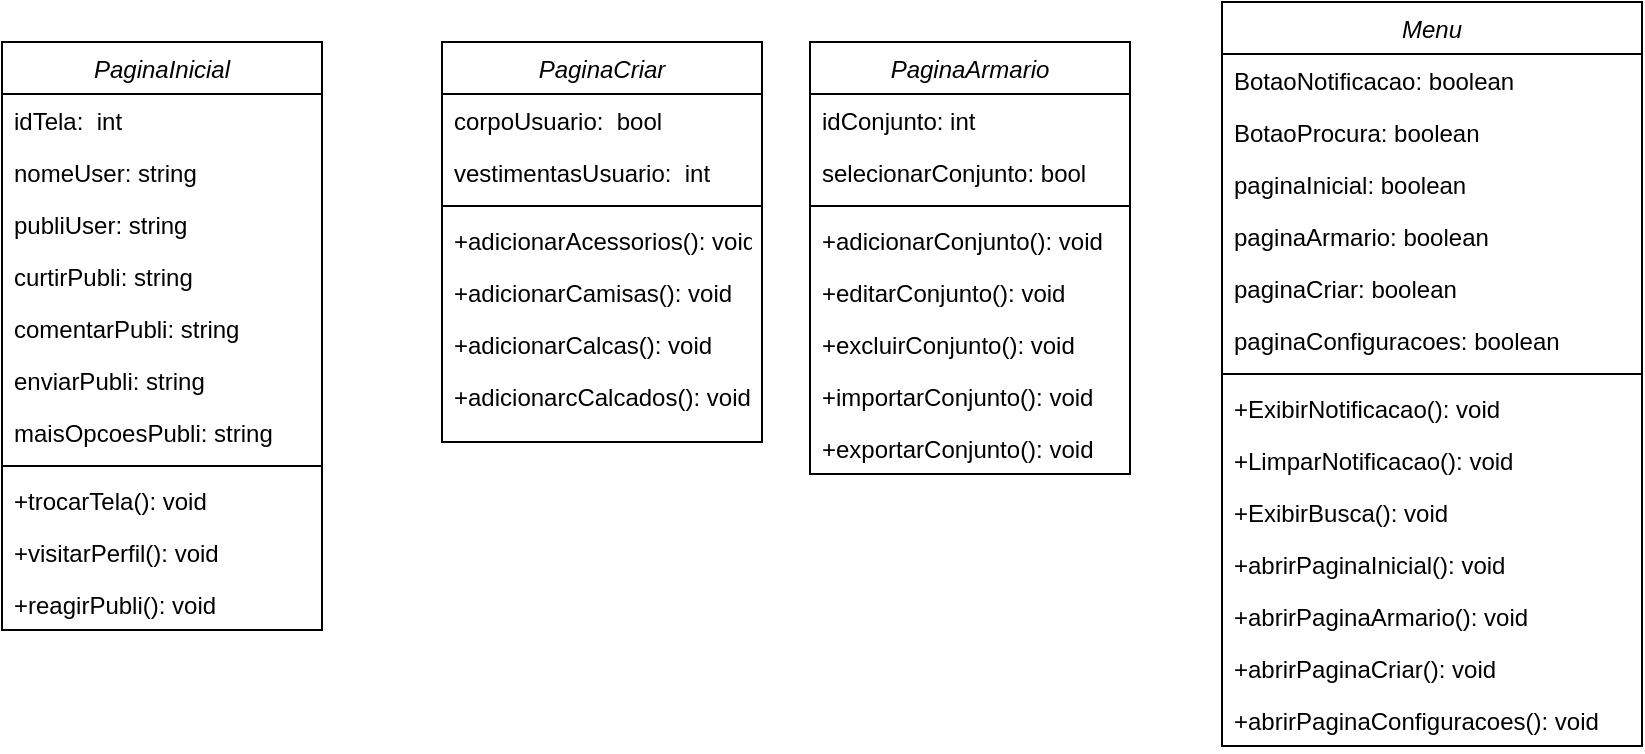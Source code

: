 <mxfile version="17.2.4" type="github">
  <diagram id="C5RBs43oDa-KdzZeNtuy" name="Page-1">
    <mxGraphModel dx="1067" dy="452" grid="1" gridSize="10" guides="1" tooltips="1" connect="1" arrows="1" fold="1" page="1" pageScale="1" pageWidth="827" pageHeight="1169" math="0" shadow="0">
      <root>
        <mxCell id="WIyWlLk6GJQsqaUBKTNV-0" />
        <mxCell id="WIyWlLk6GJQsqaUBKTNV-1" parent="WIyWlLk6GJQsqaUBKTNV-0" />
        <mxCell id="zkfFHV4jXpPFQw0GAbJ--0" value="PaginaInicial" style="swimlane;fontStyle=2;align=center;verticalAlign=top;childLayout=stackLayout;horizontal=1;startSize=26;horizontalStack=0;resizeParent=1;resizeLast=0;collapsible=1;marginBottom=0;rounded=0;shadow=0;strokeWidth=1;" parent="WIyWlLk6GJQsqaUBKTNV-1" vertex="1">
          <mxGeometry x="10" y="40" width="160" height="294" as="geometry">
            <mxRectangle x="70" y="120" width="160" height="26" as="alternateBounds" />
          </mxGeometry>
        </mxCell>
        <mxCell id="zkfFHV4jXpPFQw0GAbJ--1" value="idTela:  int" style="text;align=left;verticalAlign=top;spacingLeft=4;spacingRight=4;overflow=hidden;rotatable=0;points=[[0,0.5],[1,0.5]];portConstraint=eastwest;" parent="zkfFHV4jXpPFQw0GAbJ--0" vertex="1">
          <mxGeometry y="26" width="160" height="26" as="geometry" />
        </mxCell>
        <mxCell id="zkfFHV4jXpPFQw0GAbJ--2" value="nomeUser: string" style="text;align=left;verticalAlign=top;spacingLeft=4;spacingRight=4;overflow=hidden;rotatable=0;points=[[0,0.5],[1,0.5]];portConstraint=eastwest;rounded=0;shadow=0;html=0;" parent="zkfFHV4jXpPFQw0GAbJ--0" vertex="1">
          <mxGeometry y="52" width="160" height="26" as="geometry" />
        </mxCell>
        <mxCell id="5z1tcJMnXqktvCne2mLD-1" value="publiUser: string" style="text;align=left;verticalAlign=top;spacingLeft=4;spacingRight=4;overflow=hidden;rotatable=0;points=[[0,0.5],[1,0.5]];portConstraint=eastwest;rounded=0;shadow=0;html=0;" parent="zkfFHV4jXpPFQw0GAbJ--0" vertex="1">
          <mxGeometry y="78" width="160" height="26" as="geometry" />
        </mxCell>
        <mxCell id="5z1tcJMnXqktvCne2mLD-4" value="curtirPubli: string" style="text;align=left;verticalAlign=top;spacingLeft=4;spacingRight=4;overflow=hidden;rotatable=0;points=[[0,0.5],[1,0.5]];portConstraint=eastwest;rounded=0;shadow=0;html=0;" parent="zkfFHV4jXpPFQw0GAbJ--0" vertex="1">
          <mxGeometry y="104" width="160" height="26" as="geometry" />
        </mxCell>
        <mxCell id="5z1tcJMnXqktvCne2mLD-3" value="comentarPubli: string" style="text;align=left;verticalAlign=top;spacingLeft=4;spacingRight=4;overflow=hidden;rotatable=0;points=[[0,0.5],[1,0.5]];portConstraint=eastwest;rounded=0;shadow=0;html=0;" parent="zkfFHV4jXpPFQw0GAbJ--0" vertex="1">
          <mxGeometry y="130" width="160" height="26" as="geometry" />
        </mxCell>
        <mxCell id="DCXyDvLx-K_maOR0K6sn-16" value="enviarPubli: string" style="text;align=left;verticalAlign=top;spacingLeft=4;spacingRight=4;overflow=hidden;rotatable=0;points=[[0,0.5],[1,0.5]];portConstraint=eastwest;rounded=0;shadow=0;html=0;" vertex="1" parent="zkfFHV4jXpPFQw0GAbJ--0">
          <mxGeometry y="156" width="160" height="26" as="geometry" />
        </mxCell>
        <mxCell id="5z1tcJMnXqktvCne2mLD-5" value="maisOpcoesPubli: string" style="text;align=left;verticalAlign=top;spacingLeft=4;spacingRight=4;overflow=hidden;rotatable=0;points=[[0,0.5],[1,0.5]];portConstraint=eastwest;rounded=0;shadow=0;html=0;" parent="zkfFHV4jXpPFQw0GAbJ--0" vertex="1">
          <mxGeometry y="182" width="160" height="26" as="geometry" />
        </mxCell>
        <mxCell id="zkfFHV4jXpPFQw0GAbJ--4" value="" style="line;html=1;strokeWidth=1;align=left;verticalAlign=middle;spacingTop=-1;spacingLeft=3;spacingRight=3;rotatable=0;labelPosition=right;points=[];portConstraint=eastwest;" parent="zkfFHV4jXpPFQw0GAbJ--0" vertex="1">
          <mxGeometry y="208" width="160" height="8" as="geometry" />
        </mxCell>
        <mxCell id="DCXyDvLx-K_maOR0K6sn-18" value="+trocarTela(): void" style="text;align=left;verticalAlign=top;spacingLeft=4;spacingRight=4;overflow=hidden;rotatable=0;points=[[0,0.5],[1,0.5]];portConstraint=eastwest;rounded=0;shadow=0;html=0;" vertex="1" parent="zkfFHV4jXpPFQw0GAbJ--0">
          <mxGeometry y="216" width="160" height="26" as="geometry" />
        </mxCell>
        <mxCell id="DCXyDvLx-K_maOR0K6sn-17" value="+visitarPerfil(): void" style="text;align=left;verticalAlign=top;spacingLeft=4;spacingRight=4;overflow=hidden;rotatable=0;points=[[0,0.5],[1,0.5]];portConstraint=eastwest;rounded=0;shadow=0;html=0;" vertex="1" parent="zkfFHV4jXpPFQw0GAbJ--0">
          <mxGeometry y="242" width="160" height="26" as="geometry" />
        </mxCell>
        <mxCell id="DCXyDvLx-K_maOR0K6sn-15" value="+reagirPubli(): void" style="text;align=left;verticalAlign=top;spacingLeft=4;spacingRight=4;overflow=hidden;rotatable=0;points=[[0,0.5],[1,0.5]];portConstraint=eastwest;rounded=0;shadow=0;html=0;" vertex="1" parent="zkfFHV4jXpPFQw0GAbJ--0">
          <mxGeometry y="268" width="160" height="26" as="geometry" />
        </mxCell>
        <mxCell id="1XNj6yt8OWHeHNiZVAUw-0" value="Menu" style="swimlane;fontStyle=2;align=center;verticalAlign=top;childLayout=stackLayout;horizontal=1;startSize=26;horizontalStack=0;resizeParent=1;resizeLast=0;collapsible=1;marginBottom=0;rounded=0;shadow=0;strokeWidth=1;" parent="WIyWlLk6GJQsqaUBKTNV-1" vertex="1">
          <mxGeometry x="620" y="20" width="210" height="372" as="geometry">
            <mxRectangle x="230" y="140" width="160" height="26" as="alternateBounds" />
          </mxGeometry>
        </mxCell>
        <mxCell id="1XNj6yt8OWHeHNiZVAUw-13" value="BotaoNotificacao: boolean" style="text;align=left;verticalAlign=top;spacingLeft=4;spacingRight=4;overflow=hidden;rotatable=0;points=[[0,0.5],[1,0.5]];portConstraint=eastwest;rounded=0;shadow=0;html=0;" parent="1XNj6yt8OWHeHNiZVAUw-0" vertex="1">
          <mxGeometry y="26" width="210" height="26" as="geometry" />
        </mxCell>
        <mxCell id="1XNj6yt8OWHeHNiZVAUw-14" value="BotaoProcura: boolean" style="text;align=left;verticalAlign=top;spacingLeft=4;spacingRight=4;overflow=hidden;rotatable=0;points=[[0,0.5],[1,0.5]];portConstraint=eastwest;rounded=0;shadow=0;html=0;" parent="1XNj6yt8OWHeHNiZVAUw-0" vertex="1">
          <mxGeometry y="52" width="210" height="26" as="geometry" />
        </mxCell>
        <mxCell id="DCXyDvLx-K_maOR0K6sn-10" value="paginaInicial: boolean" style="text;align=left;verticalAlign=top;spacingLeft=4;spacingRight=4;overflow=hidden;rotatable=0;points=[[0,0.5],[1,0.5]];portConstraint=eastwest;rounded=0;shadow=0;html=0;" vertex="1" parent="1XNj6yt8OWHeHNiZVAUw-0">
          <mxGeometry y="78" width="210" height="26" as="geometry" />
        </mxCell>
        <mxCell id="DCXyDvLx-K_maOR0K6sn-8" value="paginaArmario: boolean" style="text;align=left;verticalAlign=top;spacingLeft=4;spacingRight=4;overflow=hidden;rotatable=0;points=[[0,0.5],[1,0.5]];portConstraint=eastwest;rounded=0;shadow=0;html=0;" vertex="1" parent="1XNj6yt8OWHeHNiZVAUw-0">
          <mxGeometry y="104" width="210" height="26" as="geometry" />
        </mxCell>
        <mxCell id="DCXyDvLx-K_maOR0K6sn-9" value="paginaCriar: boolean" style="text;align=left;verticalAlign=top;spacingLeft=4;spacingRight=4;overflow=hidden;rotatable=0;points=[[0,0.5],[1,0.5]];portConstraint=eastwest;rounded=0;shadow=0;html=0;" vertex="1" parent="1XNj6yt8OWHeHNiZVAUw-0">
          <mxGeometry y="130" width="210" height="26" as="geometry" />
        </mxCell>
        <mxCell id="DCXyDvLx-K_maOR0K6sn-7" value="paginaConfiguracoes: boolean" style="text;align=left;verticalAlign=top;spacingLeft=4;spacingRight=4;overflow=hidden;rotatable=0;points=[[0,0.5],[1,0.5]];portConstraint=eastwest;rounded=0;shadow=0;html=0;" vertex="1" parent="1XNj6yt8OWHeHNiZVAUw-0">
          <mxGeometry y="156" width="210" height="26" as="geometry" />
        </mxCell>
        <mxCell id="DCXyDvLx-K_maOR0K6sn-3" value="" style="line;html=1;strokeWidth=1;align=left;verticalAlign=middle;spacingTop=-1;spacingLeft=3;spacingRight=3;rotatable=0;labelPosition=right;points=[];portConstraint=eastwest;" vertex="1" parent="1XNj6yt8OWHeHNiZVAUw-0">
          <mxGeometry y="182" width="210" height="8" as="geometry" />
        </mxCell>
        <mxCell id="1XNj6yt8OWHeHNiZVAUw-15" value="+ExibirNotificacao(): void" style="text;align=left;verticalAlign=top;spacingLeft=4;spacingRight=4;overflow=hidden;rotatable=0;points=[[0,0.5],[1,0.5]];portConstraint=eastwest;rounded=0;shadow=0;html=0;" parent="1XNj6yt8OWHeHNiZVAUw-0" vertex="1">
          <mxGeometry y="190" width="210" height="26" as="geometry" />
        </mxCell>
        <mxCell id="1XNj6yt8OWHeHNiZVAUw-16" value="+LimparNotificacao(): void" style="text;align=left;verticalAlign=top;spacingLeft=4;spacingRight=4;overflow=hidden;rotatable=0;points=[[0,0.5],[1,0.5]];portConstraint=eastwest;rounded=0;shadow=0;html=0;" parent="1XNj6yt8OWHeHNiZVAUw-0" vertex="1">
          <mxGeometry y="216" width="210" height="26" as="geometry" />
        </mxCell>
        <mxCell id="DCXyDvLx-K_maOR0K6sn-11" value="+ExibirBusca(): void" style="text;align=left;verticalAlign=top;spacingLeft=4;spacingRight=4;overflow=hidden;rotatable=0;points=[[0,0.5],[1,0.5]];portConstraint=eastwest;rounded=0;shadow=0;html=0;" vertex="1" parent="1XNj6yt8OWHeHNiZVAUw-0">
          <mxGeometry y="242" width="210" height="26" as="geometry" />
        </mxCell>
        <mxCell id="DCXyDvLx-K_maOR0K6sn-12" value="+abrirPaginaInicial(): void" style="text;align=left;verticalAlign=top;spacingLeft=4;spacingRight=4;overflow=hidden;rotatable=0;points=[[0,0.5],[1,0.5]];portConstraint=eastwest;rounded=0;shadow=0;html=0;" vertex="1" parent="1XNj6yt8OWHeHNiZVAUw-0">
          <mxGeometry y="268" width="210" height="26" as="geometry" />
        </mxCell>
        <mxCell id="DCXyDvLx-K_maOR0K6sn-13" value="+abrirPaginaArmario(): void" style="text;align=left;verticalAlign=top;spacingLeft=4;spacingRight=4;overflow=hidden;rotatable=0;points=[[0,0.5],[1,0.5]];portConstraint=eastwest;rounded=0;shadow=0;html=0;" vertex="1" parent="1XNj6yt8OWHeHNiZVAUw-0">
          <mxGeometry y="294" width="210" height="26" as="geometry" />
        </mxCell>
        <mxCell id="DCXyDvLx-K_maOR0K6sn-14" value="+abrirPaginaCriar(): void" style="text;align=left;verticalAlign=top;spacingLeft=4;spacingRight=4;overflow=hidden;rotatable=0;points=[[0,0.5],[1,0.5]];portConstraint=eastwest;rounded=0;shadow=0;html=0;" vertex="1" parent="1XNj6yt8OWHeHNiZVAUw-0">
          <mxGeometry y="320" width="210" height="26" as="geometry" />
        </mxCell>
        <mxCell id="1XNj6yt8OWHeHNiZVAUw-17" value="+abrirPaginaConfiguracoes(): void" style="text;align=left;verticalAlign=top;spacingLeft=4;spacingRight=4;overflow=hidden;rotatable=0;points=[[0,0.5],[1,0.5]];portConstraint=eastwest;rounded=0;shadow=0;html=0;" parent="1XNj6yt8OWHeHNiZVAUw-0" vertex="1">
          <mxGeometry y="346" width="210" height="26" as="geometry" />
        </mxCell>
        <mxCell id="DCXyDvLx-K_maOR0K6sn-19" value="PaginaCriar" style="swimlane;fontStyle=2;align=center;verticalAlign=top;childLayout=stackLayout;horizontal=1;startSize=26;horizontalStack=0;resizeParent=1;resizeLast=0;collapsible=1;marginBottom=0;rounded=0;shadow=0;strokeWidth=1;" vertex="1" parent="WIyWlLk6GJQsqaUBKTNV-1">
          <mxGeometry x="230" y="40" width="160" height="200" as="geometry">
            <mxRectangle x="70" y="120" width="160" height="26" as="alternateBounds" />
          </mxGeometry>
        </mxCell>
        <mxCell id="DCXyDvLx-K_maOR0K6sn-20" value="corpoUsuario:  bool" style="text;align=left;verticalAlign=top;spacingLeft=4;spacingRight=4;overflow=hidden;rotatable=0;points=[[0,0.5],[1,0.5]];portConstraint=eastwest;" vertex="1" parent="DCXyDvLx-K_maOR0K6sn-19">
          <mxGeometry y="26" width="160" height="26" as="geometry" />
        </mxCell>
        <mxCell id="DCXyDvLx-K_maOR0K6sn-21" value="vestimentasUsuario:  int" style="text;align=left;verticalAlign=top;spacingLeft=4;spacingRight=4;overflow=hidden;rotatable=0;points=[[0,0.5],[1,0.5]];portConstraint=eastwest;rounded=0;shadow=0;html=0;" vertex="1" parent="DCXyDvLx-K_maOR0K6sn-19">
          <mxGeometry y="52" width="160" height="26" as="geometry" />
        </mxCell>
        <mxCell id="DCXyDvLx-K_maOR0K6sn-27" value="" style="line;html=1;strokeWidth=1;align=left;verticalAlign=middle;spacingTop=-1;spacingLeft=3;spacingRight=3;rotatable=0;labelPosition=right;points=[];portConstraint=eastwest;" vertex="1" parent="DCXyDvLx-K_maOR0K6sn-19">
          <mxGeometry y="78" width="160" height="8" as="geometry" />
        </mxCell>
        <mxCell id="DCXyDvLx-K_maOR0K6sn-28" value="+adicionarAcessorios(): void" style="text;align=left;verticalAlign=top;spacingLeft=4;spacingRight=4;overflow=hidden;rotatable=0;points=[[0,0.5],[1,0.5]];portConstraint=eastwest;rounded=0;shadow=0;html=0;" vertex="1" parent="DCXyDvLx-K_maOR0K6sn-19">
          <mxGeometry y="86" width="160" height="26" as="geometry" />
        </mxCell>
        <mxCell id="DCXyDvLx-K_maOR0K6sn-33" value="+adicionarCamisas(): void" style="text;align=left;verticalAlign=top;spacingLeft=4;spacingRight=4;overflow=hidden;rotatable=0;points=[[0,0.5],[1,0.5]];portConstraint=eastwest;rounded=0;shadow=0;html=0;" vertex="1" parent="DCXyDvLx-K_maOR0K6sn-19">
          <mxGeometry y="112" width="160" height="26" as="geometry" />
        </mxCell>
        <mxCell id="DCXyDvLx-K_maOR0K6sn-34" value="+adicionarCalcas(): void" style="text;align=left;verticalAlign=top;spacingLeft=4;spacingRight=4;overflow=hidden;rotatable=0;points=[[0,0.5],[1,0.5]];portConstraint=eastwest;rounded=0;shadow=0;html=0;" vertex="1" parent="DCXyDvLx-K_maOR0K6sn-19">
          <mxGeometry y="138" width="160" height="26" as="geometry" />
        </mxCell>
        <mxCell id="DCXyDvLx-K_maOR0K6sn-35" value="+adicionarcCalcados(): void" style="text;align=left;verticalAlign=top;spacingLeft=4;spacingRight=4;overflow=hidden;rotatable=0;points=[[0,0.5],[1,0.5]];portConstraint=eastwest;rounded=0;shadow=0;html=0;" vertex="1" parent="DCXyDvLx-K_maOR0K6sn-19">
          <mxGeometry y="164" width="160" height="26" as="geometry" />
        </mxCell>
        <mxCell id="DCXyDvLx-K_maOR0K6sn-36" value="PaginaArmario" style="swimlane;fontStyle=2;align=center;verticalAlign=top;childLayout=stackLayout;horizontal=1;startSize=26;horizontalStack=0;resizeParent=1;resizeLast=0;collapsible=1;marginBottom=0;rounded=0;shadow=0;strokeWidth=1;" vertex="1" parent="WIyWlLk6GJQsqaUBKTNV-1">
          <mxGeometry x="414" y="40" width="160" height="216" as="geometry">
            <mxRectangle x="70" y="120" width="160" height="26" as="alternateBounds" />
          </mxGeometry>
        </mxCell>
        <mxCell id="DCXyDvLx-K_maOR0K6sn-37" value="idConjunto: int" style="text;align=left;verticalAlign=top;spacingLeft=4;spacingRight=4;overflow=hidden;rotatable=0;points=[[0,0.5],[1,0.5]];portConstraint=eastwest;" vertex="1" parent="DCXyDvLx-K_maOR0K6sn-36">
          <mxGeometry y="26" width="160" height="26" as="geometry" />
        </mxCell>
        <mxCell id="DCXyDvLx-K_maOR0K6sn-38" value="selecionarConjunto: bool" style="text;align=left;verticalAlign=top;spacingLeft=4;spacingRight=4;overflow=hidden;rotatable=0;points=[[0,0.5],[1,0.5]];portConstraint=eastwest;rounded=0;shadow=0;html=0;" vertex="1" parent="DCXyDvLx-K_maOR0K6sn-36">
          <mxGeometry y="52" width="160" height="26" as="geometry" />
        </mxCell>
        <mxCell id="DCXyDvLx-K_maOR0K6sn-39" value="" style="line;html=1;strokeWidth=1;align=left;verticalAlign=middle;spacingTop=-1;spacingLeft=3;spacingRight=3;rotatable=0;labelPosition=right;points=[];portConstraint=eastwest;" vertex="1" parent="DCXyDvLx-K_maOR0K6sn-36">
          <mxGeometry y="78" width="160" height="8" as="geometry" />
        </mxCell>
        <mxCell id="DCXyDvLx-K_maOR0K6sn-40" value="+adicionarConjunto(): void" style="text;align=left;verticalAlign=top;spacingLeft=4;spacingRight=4;overflow=hidden;rotatable=0;points=[[0,0.5],[1,0.5]];portConstraint=eastwest;rounded=0;shadow=0;html=0;" vertex="1" parent="DCXyDvLx-K_maOR0K6sn-36">
          <mxGeometry y="86" width="160" height="26" as="geometry" />
        </mxCell>
        <mxCell id="DCXyDvLx-K_maOR0K6sn-44" value="+editarConjunto(): void" style="text;align=left;verticalAlign=top;spacingLeft=4;spacingRight=4;overflow=hidden;rotatable=0;points=[[0,0.5],[1,0.5]];portConstraint=eastwest;rounded=0;shadow=0;html=0;" vertex="1" parent="DCXyDvLx-K_maOR0K6sn-36">
          <mxGeometry y="112" width="160" height="26" as="geometry" />
        </mxCell>
        <mxCell id="DCXyDvLx-K_maOR0K6sn-45" value="+excluirConjunto(): void" style="text;align=left;verticalAlign=top;spacingLeft=4;spacingRight=4;overflow=hidden;rotatable=0;points=[[0,0.5],[1,0.5]];portConstraint=eastwest;rounded=0;shadow=0;html=0;" vertex="1" parent="DCXyDvLx-K_maOR0K6sn-36">
          <mxGeometry y="138" width="160" height="26" as="geometry" />
        </mxCell>
        <mxCell id="DCXyDvLx-K_maOR0K6sn-46" value="+importarConjunto(): void" style="text;align=left;verticalAlign=top;spacingLeft=4;spacingRight=4;overflow=hidden;rotatable=0;points=[[0,0.5],[1,0.5]];portConstraint=eastwest;rounded=0;shadow=0;html=0;" vertex="1" parent="DCXyDvLx-K_maOR0K6sn-36">
          <mxGeometry y="164" width="160" height="26" as="geometry" />
        </mxCell>
        <mxCell id="DCXyDvLx-K_maOR0K6sn-47" value="+exportarConjunto(): void" style="text;align=left;verticalAlign=top;spacingLeft=4;spacingRight=4;overflow=hidden;rotatable=0;points=[[0,0.5],[1,0.5]];portConstraint=eastwest;rounded=0;shadow=0;html=0;" vertex="1" parent="DCXyDvLx-K_maOR0K6sn-36">
          <mxGeometry y="190" width="160" height="26" as="geometry" />
        </mxCell>
      </root>
    </mxGraphModel>
  </diagram>
</mxfile>
